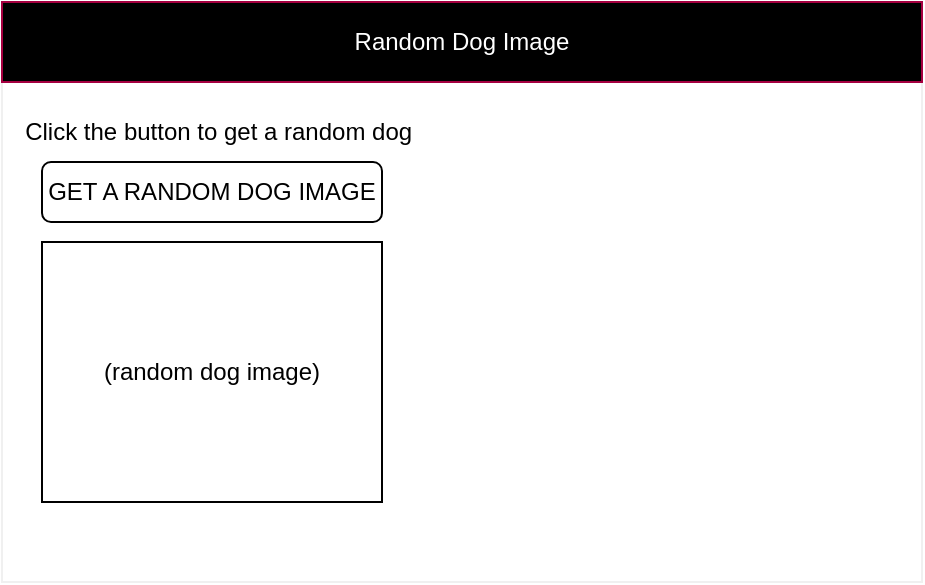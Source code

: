 <mxfile>
    <diagram id="pIaEtrtLPv3HG8r1JEND" name="Page-1">
        <mxGraphModel dx="702" dy="442" grid="1" gridSize="10" guides="1" tooltips="1" connect="1" arrows="1" fold="1" page="1" pageScale="1" pageWidth="850" pageHeight="1100" math="0" shadow="0">
            <root>
                <mxCell id="0"/>
                <mxCell id="1" parent="0"/>
                <mxCell id="2" value="" style="rounded=0;whiteSpace=wrap;html=1;fillColor=#FFFFFF;strokeColor=#F0F0F0;" parent="1" vertex="1">
                    <mxGeometry x="80" y="80" width="460" height="290" as="geometry"/>
                </mxCell>
                <mxCell id="3" value="Random Dog Image" style="rounded=0;whiteSpace=wrap;html=1;fillColor=#000000;fontColor=#ffffff;strokeColor=#A50040;" parent="1" vertex="1">
                    <mxGeometry x="80" y="80" width="460" height="40" as="geometry"/>
                </mxCell>
                <mxCell id="11" value="&lt;font color=&quot;#000000&quot;&gt;Click the button to get a random dog&amp;nbsp;&lt;/font&gt;" style="text;html=1;strokeColor=none;fillColor=none;align=center;verticalAlign=middle;whiteSpace=wrap;rounded=0;" vertex="1" parent="1">
                    <mxGeometry x="80" y="130" width="220" height="30" as="geometry"/>
                </mxCell>
                <mxCell id="12" value="GET A RANDOM DOG IMAGE" style="rounded=1;whiteSpace=wrap;html=1;fontColor=#000000;fillColor=none;strokeColor=#000000;" vertex="1" parent="1">
                    <mxGeometry x="100" y="160" width="170" height="30" as="geometry"/>
                </mxCell>
                <mxCell id="13" value="" style="rounded=0;whiteSpace=wrap;html=1;strokeColor=#000000;fontColor=#000000;fillColor=none;" vertex="1" parent="1">
                    <mxGeometry x="100" y="200" width="170" height="130" as="geometry"/>
                </mxCell>
                <mxCell id="14" value="(random dog image)" style="text;html=1;strokeColor=none;fillColor=none;align=center;verticalAlign=middle;whiteSpace=wrap;rounded=0;fontColor=#000000;" vertex="1" parent="1">
                    <mxGeometry x="120" y="250" width="130" height="30" as="geometry"/>
                </mxCell>
            </root>
        </mxGraphModel>
    </diagram>
</mxfile>